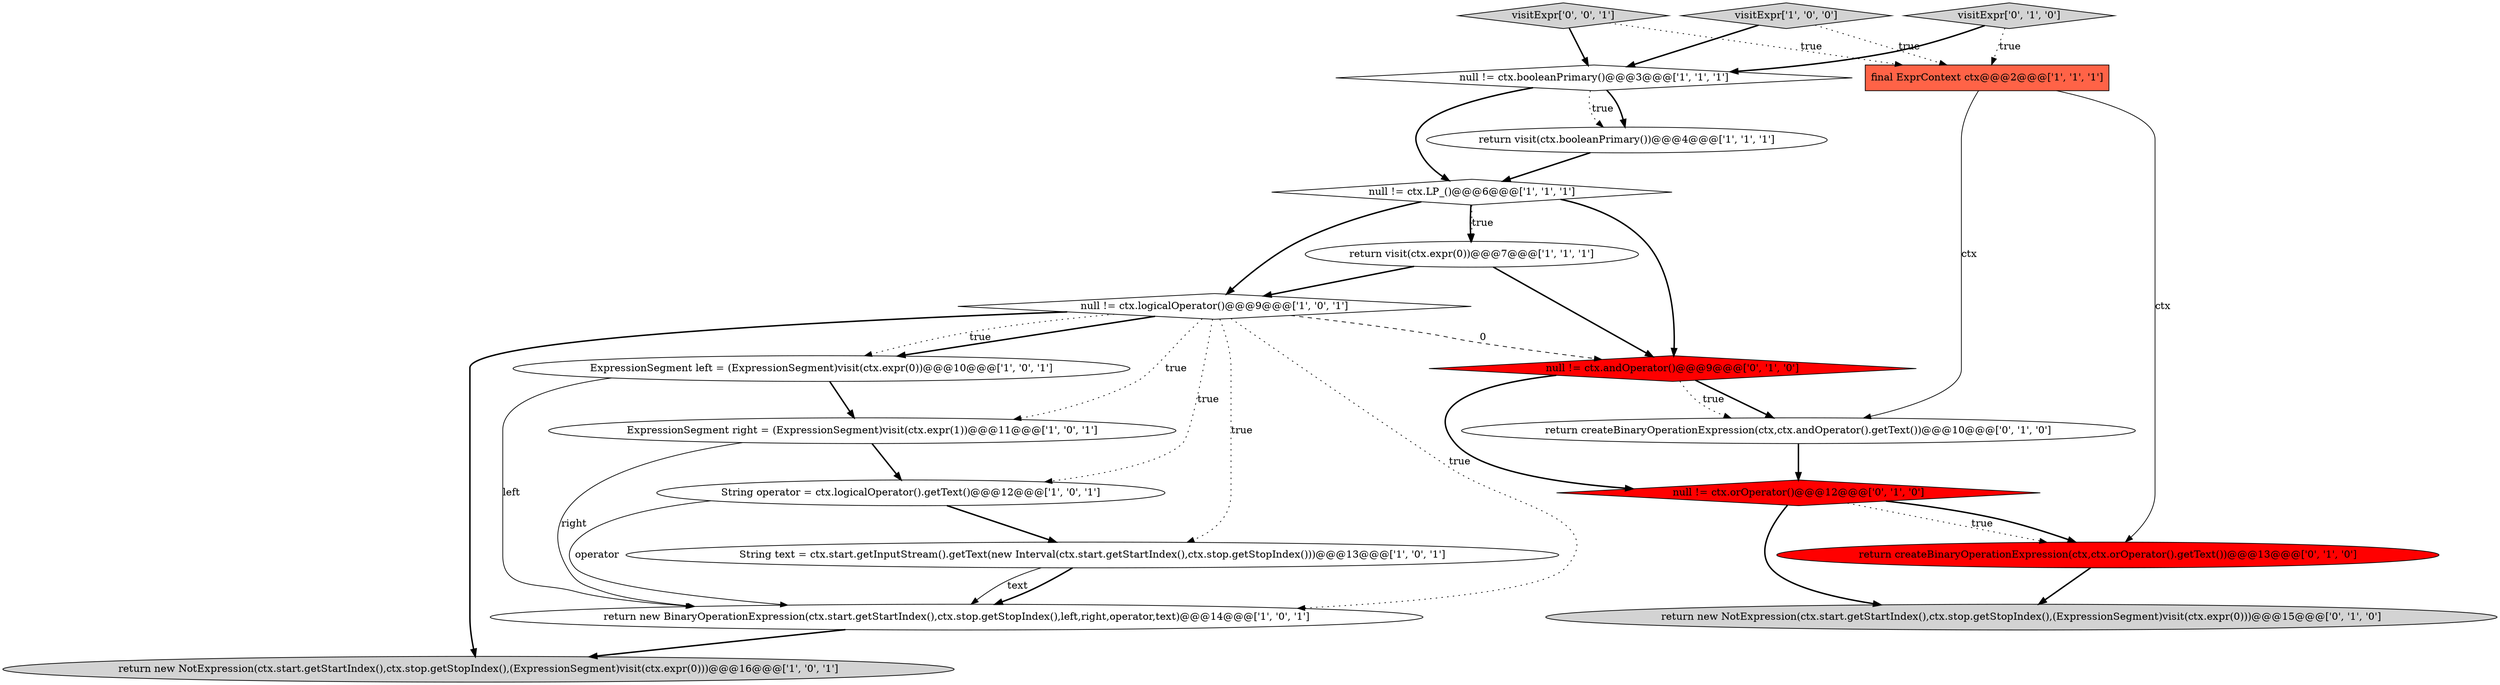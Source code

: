 digraph {
11 [style = filled, label = "return new BinaryOperationExpression(ctx.start.getStartIndex(),ctx.stop.getStopIndex(),left,right,operator,text)@@@14@@@['1', '0', '1']", fillcolor = white, shape = ellipse image = "AAA0AAABBB1BBB"];
18 [style = filled, label = "null != ctx.andOperator()@@@9@@@['0', '1', '0']", fillcolor = red, shape = diamond image = "AAA1AAABBB2BBB"];
14 [style = filled, label = "return new NotExpression(ctx.start.getStartIndex(),ctx.stop.getStopIndex(),(ExpressionSegment)visit(ctx.expr(0)))@@@15@@@['0', '1', '0']", fillcolor = lightgray, shape = ellipse image = "AAA0AAABBB2BBB"];
2 [style = filled, label = "visitExpr['1', '0', '0']", fillcolor = lightgray, shape = diamond image = "AAA0AAABBB1BBB"];
7 [style = filled, label = "final ExprContext ctx@@@2@@@['1', '1', '1']", fillcolor = tomato, shape = box image = "AAA0AAABBB1BBB"];
4 [style = filled, label = "ExpressionSegment right = (ExpressionSegment)visit(ctx.expr(1))@@@11@@@['1', '0', '1']", fillcolor = white, shape = ellipse image = "AAA0AAABBB1BBB"];
9 [style = filled, label = "null != ctx.logicalOperator()@@@9@@@['1', '0', '1']", fillcolor = white, shape = diamond image = "AAA0AAABBB1BBB"];
10 [style = filled, label = "ExpressionSegment left = (ExpressionSegment)visit(ctx.expr(0))@@@10@@@['1', '0', '1']", fillcolor = white, shape = ellipse image = "AAA0AAABBB1BBB"];
19 [style = filled, label = "visitExpr['0', '0', '1']", fillcolor = lightgray, shape = diamond image = "AAA0AAABBB3BBB"];
6 [style = filled, label = "return visit(ctx.expr(0))@@@7@@@['1', '1', '1']", fillcolor = white, shape = ellipse image = "AAA0AAABBB1BBB"];
15 [style = filled, label = "null != ctx.orOperator()@@@12@@@['0', '1', '0']", fillcolor = red, shape = diamond image = "AAA1AAABBB2BBB"];
16 [style = filled, label = "visitExpr['0', '1', '0']", fillcolor = lightgray, shape = diamond image = "AAA0AAABBB2BBB"];
3 [style = filled, label = "null != ctx.booleanPrimary()@@@3@@@['1', '1', '1']", fillcolor = white, shape = diamond image = "AAA0AAABBB1BBB"];
5 [style = filled, label = "return visit(ctx.booleanPrimary())@@@4@@@['1', '1', '1']", fillcolor = white, shape = ellipse image = "AAA0AAABBB1BBB"];
1 [style = filled, label = "null != ctx.LP_()@@@6@@@['1', '1', '1']", fillcolor = white, shape = diamond image = "AAA0AAABBB1BBB"];
8 [style = filled, label = "String text = ctx.start.getInputStream().getText(new Interval(ctx.start.getStartIndex(),ctx.stop.getStopIndex()))@@@13@@@['1', '0', '1']", fillcolor = white, shape = ellipse image = "AAA0AAABBB1BBB"];
0 [style = filled, label = "String operator = ctx.logicalOperator().getText()@@@12@@@['1', '0', '1']", fillcolor = white, shape = ellipse image = "AAA0AAABBB1BBB"];
13 [style = filled, label = "return createBinaryOperationExpression(ctx,ctx.andOperator().getText())@@@10@@@['0', '1', '0']", fillcolor = white, shape = ellipse image = "AAA0AAABBB2BBB"];
12 [style = filled, label = "return new NotExpression(ctx.start.getStartIndex(),ctx.stop.getStopIndex(),(ExpressionSegment)visit(ctx.expr(0)))@@@16@@@['1', '0', '1']", fillcolor = lightgray, shape = ellipse image = "AAA0AAABBB1BBB"];
17 [style = filled, label = "return createBinaryOperationExpression(ctx,ctx.orOperator().getText())@@@13@@@['0', '1', '0']", fillcolor = red, shape = ellipse image = "AAA1AAABBB2BBB"];
16->3 [style = bold, label=""];
9->0 [style = dotted, label="true"];
3->1 [style = bold, label=""];
15->14 [style = bold, label=""];
6->18 [style = bold, label=""];
9->18 [style = dashed, label="0"];
9->11 [style = dotted, label="true"];
2->3 [style = bold, label=""];
10->11 [style = solid, label="left"];
18->15 [style = bold, label=""];
0->11 [style = solid, label="operator"];
1->18 [style = bold, label=""];
11->12 [style = bold, label=""];
19->7 [style = dotted, label="true"];
9->10 [style = bold, label=""];
4->11 [style = solid, label="right"];
1->9 [style = bold, label=""];
4->0 [style = bold, label=""];
9->8 [style = dotted, label="true"];
15->17 [style = dotted, label="true"];
16->7 [style = dotted, label="true"];
5->1 [style = bold, label=""];
15->17 [style = bold, label=""];
3->5 [style = bold, label=""];
7->13 [style = solid, label="ctx"];
3->5 [style = dotted, label="true"];
1->6 [style = bold, label=""];
17->14 [style = bold, label=""];
2->7 [style = dotted, label="true"];
7->17 [style = solid, label="ctx"];
8->11 [style = solid, label="text"];
0->8 [style = bold, label=""];
18->13 [style = bold, label=""];
10->4 [style = bold, label=""];
9->4 [style = dotted, label="true"];
1->6 [style = dotted, label="true"];
9->12 [style = bold, label=""];
13->15 [style = bold, label=""];
6->9 [style = bold, label=""];
9->10 [style = dotted, label="true"];
8->11 [style = bold, label=""];
19->3 [style = bold, label=""];
18->13 [style = dotted, label="true"];
}
